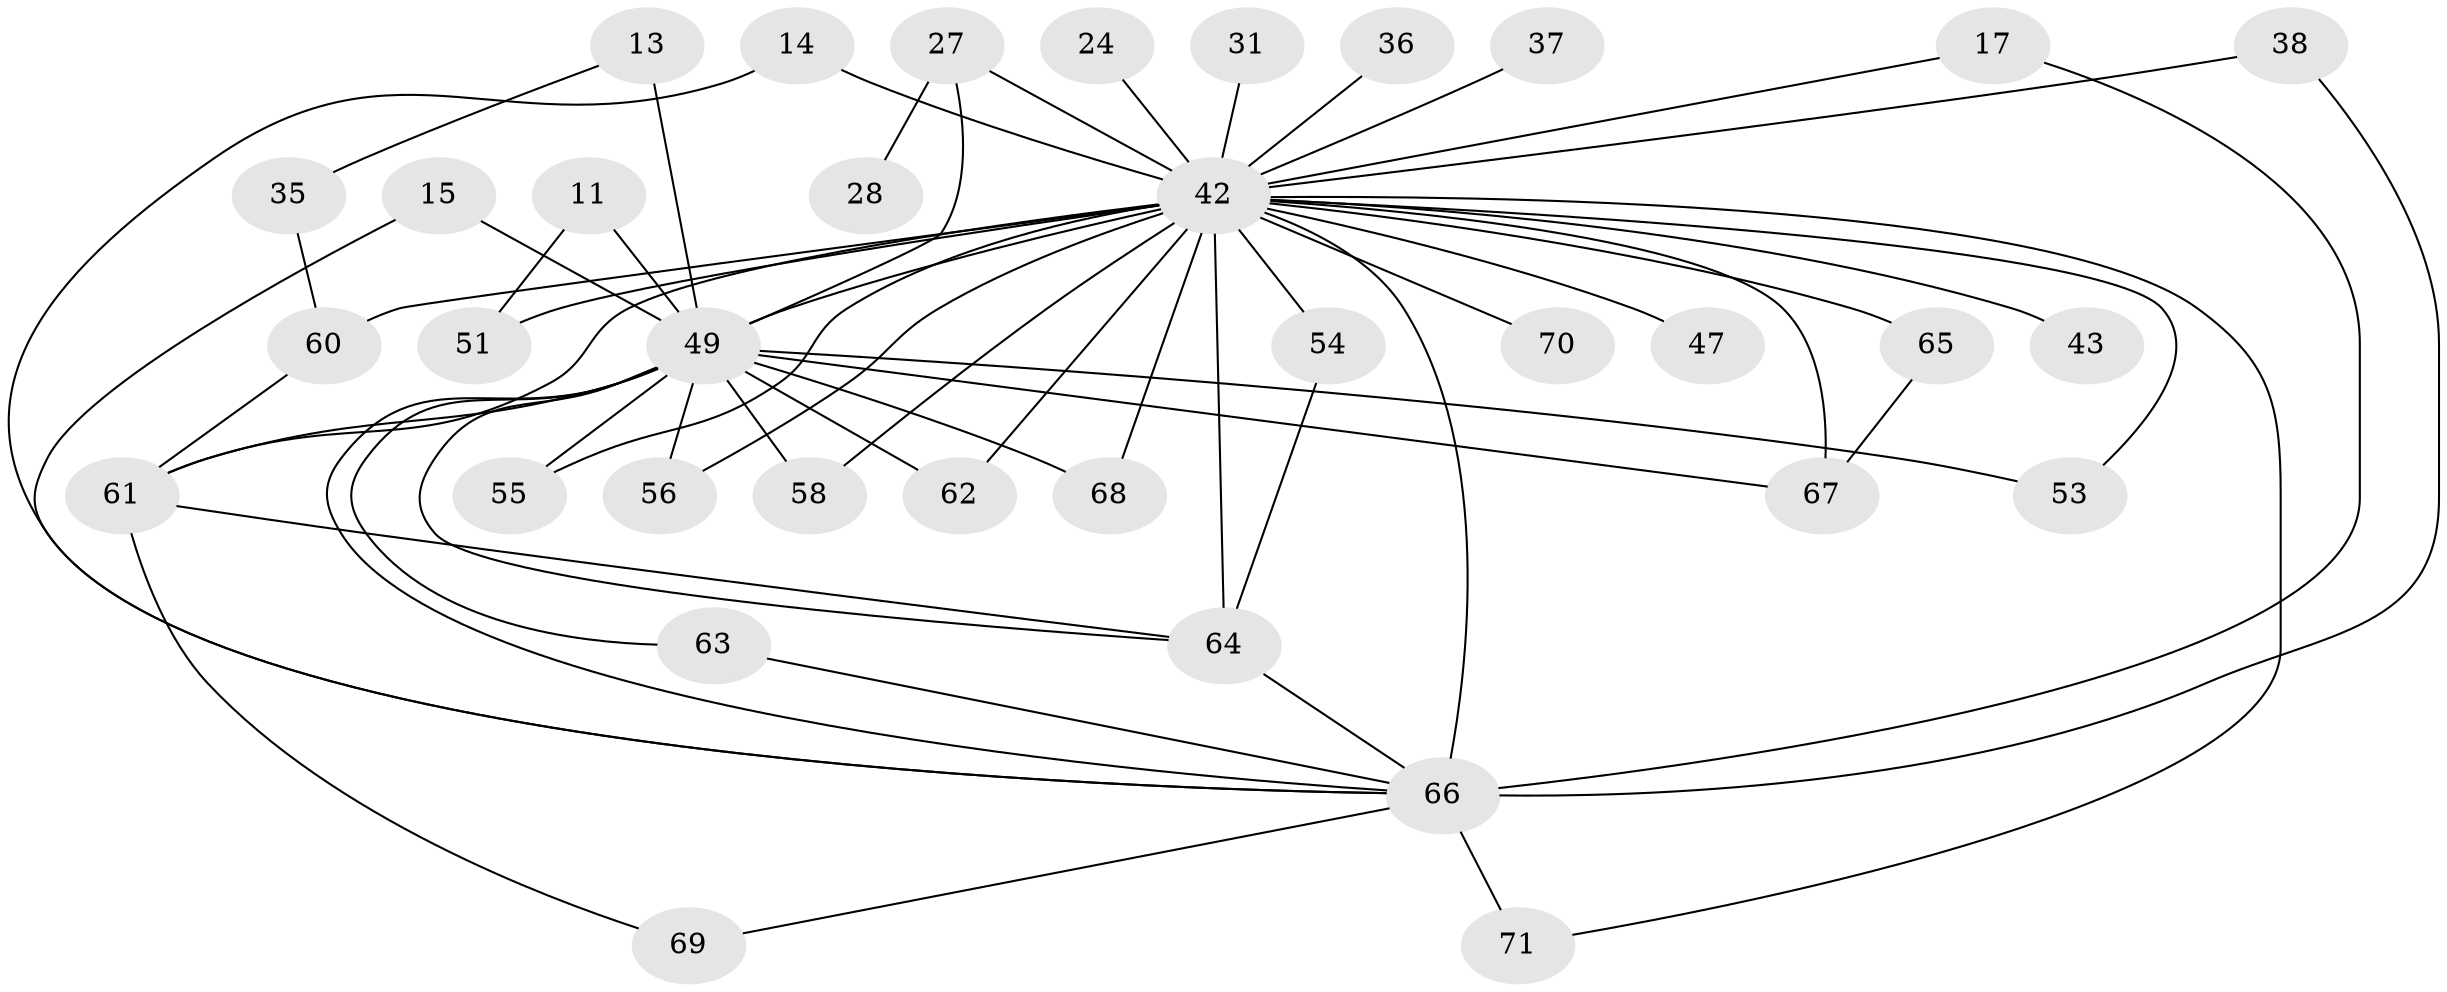 // original degree distribution, {13: 0.014084507042253521, 21: 0.014084507042253521, 18: 0.014084507042253521, 19: 0.014084507042253521, 22: 0.04225352112676056, 11: 0.028169014084507043, 14: 0.014084507042253521, 3: 0.2112676056338028, 4: 0.056338028169014086, 2: 0.5352112676056338, 6: 0.028169014084507043, 5: 0.014084507042253521, 7: 0.014084507042253521}
// Generated by graph-tools (version 1.1) at 2025/43/03/09/25 04:43:18]
// undirected, 35 vertices, 59 edges
graph export_dot {
graph [start="1"]
  node [color=gray90,style=filled];
  11;
  13;
  14;
  15;
  17;
  24;
  27 [super="+26+25"];
  28;
  31;
  35;
  36;
  37;
  38;
  42 [super="+29+23+10"];
  43;
  47;
  49 [super="+45+18+32"];
  51;
  53;
  54;
  55;
  56 [super="+48"];
  58;
  60 [super="+33"];
  61 [super="+16+57"];
  62;
  63 [super="+34"];
  64 [super="+46+8"];
  65 [super="+59"];
  66 [super="+7"];
  67 [super="+44"];
  68 [super="+52"];
  69;
  70;
  71;
  11 -- 51;
  11 -- 49 [weight=2];
  13 -- 35;
  13 -- 49 [weight=2];
  14 -- 66;
  14 -- 42;
  15 -- 66;
  15 -- 49;
  17 -- 66;
  17 -- 42;
  24 -- 42 [weight=3];
  27 -- 28 [weight=2];
  27 -- 42 [weight=2];
  27 -- 49;
  31 -- 42;
  35 -- 60;
  36 -- 42 [weight=2];
  37 -- 42 [weight=2];
  38 -- 66;
  38 -- 42;
  42 -- 66 [weight=10];
  42 -- 60 [weight=4];
  42 -- 43 [weight=2];
  42 -- 47 [weight=2];
  42 -- 49 [weight=13];
  42 -- 51;
  42 -- 53;
  42 -- 54;
  42 -- 55;
  42 -- 58;
  42 -- 61;
  42 -- 62;
  42 -- 64 [weight=10];
  42 -- 65 [weight=3];
  42 -- 67;
  42 -- 68 [weight=2];
  42 -- 70;
  42 -- 71;
  42 -- 56 [weight=2];
  49 -- 56 [weight=3];
  49 -- 64 [weight=7];
  49 -- 66 [weight=4];
  49 -- 67;
  49 -- 68 [weight=2];
  49 -- 53;
  49 -- 55;
  49 -- 58;
  49 -- 61 [weight=3];
  49 -- 62;
  49 -- 63;
  54 -- 64;
  60 -- 61 [weight=2];
  61 -- 69;
  61 -- 64;
  63 -- 66;
  64 -- 66 [weight=4];
  65 -- 67;
  66 -- 69;
  66 -- 71;
}
